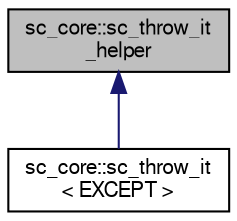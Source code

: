 digraph "sc_core::sc_throw_it_helper"
{
  edge [fontname="FreeSans",fontsize="10",labelfontname="FreeSans",labelfontsize="10"];
  node [fontname="FreeSans",fontsize="10",shape=record];
  Node0 [label="sc_core::sc_throw_it\l_helper",height=0.2,width=0.4,color="black", fillcolor="grey75", style="filled", fontcolor="black"];
  Node0 -> Node1 [dir="back",color="midnightblue",fontsize="10",style="solid",fontname="FreeSans"];
  Node1 [label="sc_core::sc_throw_it\l\< EXCEPT \>",height=0.2,width=0.4,color="black", fillcolor="white", style="filled",URL="$a01920.html"];
}
